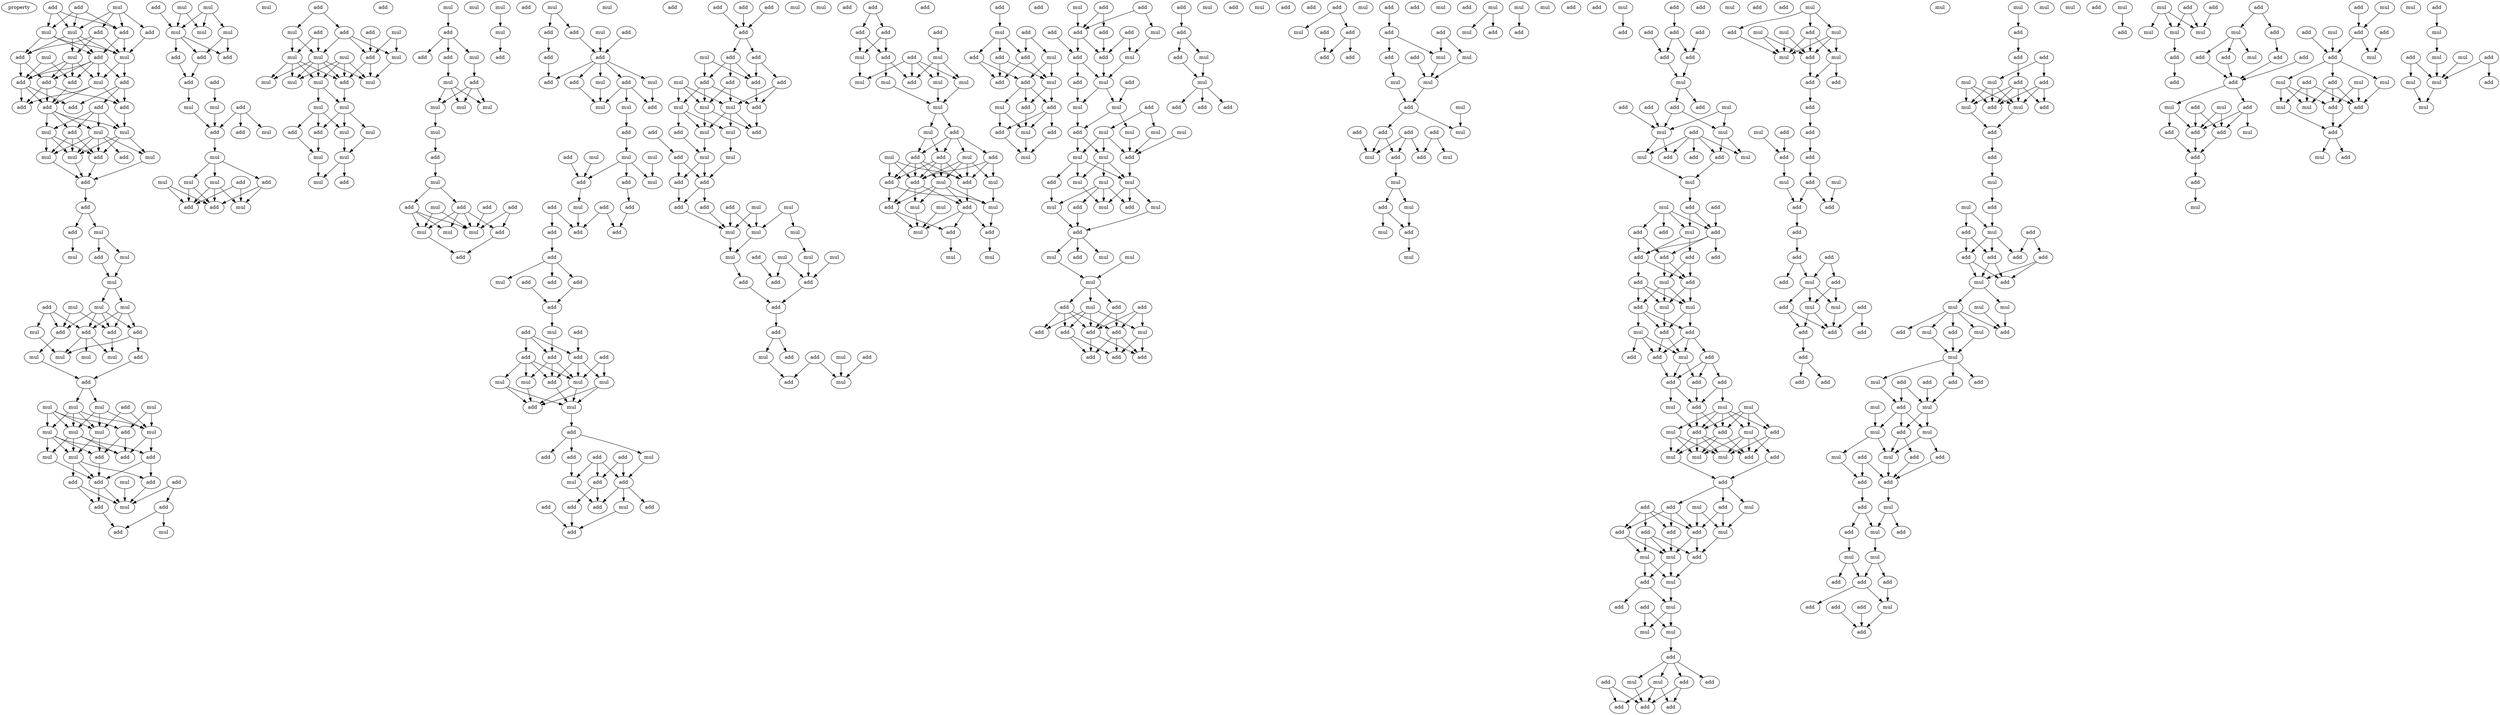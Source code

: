 digraph {
    node [fontcolor=black]
    property [mul=2,lf=1.1]
    0 [ label = add ];
    1 [ label = mul ];
    2 [ label = add ];
    3 [ label = add ];
    4 [ label = add ];
    5 [ label = mul ];
    6 [ label = mul ];
    7 [ label = add ];
    8 [ label = add ];
    9 [ label = add ];
    10 [ label = mul ];
    11 [ label = mul ];
    12 [ label = mul ];
    13 [ label = add ];
    14 [ label = add ];
    15 [ label = add ];
    16 [ label = mul ];
    17 [ label = add ];
    18 [ label = add ];
    19 [ label = add ];
    20 [ label = add ];
    21 [ label = add ];
    22 [ label = add ];
    23 [ label = mul ];
    24 [ label = mul ];
    25 [ label = add ];
    26 [ label = mul ];
    27 [ label = add ];
    28 [ label = mul ];
    29 [ label = mul ];
    30 [ label = add ];
    31 [ label = mul ];
    32 [ label = add ];
    33 [ label = add ];
    34 [ label = add ];
    35 [ label = mul ];
    36 [ label = add ];
    37 [ label = mul ];
    38 [ label = mul ];
    39 [ label = mul ];
    40 [ label = add ];
    41 [ label = mul ];
    42 [ label = mul ];
    43 [ label = mul ];
    44 [ label = add ];
    45 [ label = add ];
    46 [ label = add ];
    47 [ label = mul ];
    48 [ label = add ];
    49 [ label = add ];
    50 [ label = mul ];
    51 [ label = mul ];
    52 [ label = mul ];
    53 [ label = mul ];
    54 [ label = add ];
    55 [ label = add ];
    56 [ label = mul ];
    57 [ label = mul ];
    58 [ label = mul ];
    59 [ label = mul ];
    60 [ label = add ];
    61 [ label = mul ];
    62 [ label = mul ];
    63 [ label = mul ];
    64 [ label = mul ];
    65 [ label = add ];
    66 [ label = add ];
    67 [ label = add ];
    68 [ label = mul ];
    69 [ label = mul ];
    70 [ label = add ];
    71 [ label = add ];
    72 [ label = mul ];
    73 [ label = add ];
    74 [ label = add ];
    75 [ label = add ];
    76 [ label = add ];
    77 [ label = mul ];
    78 [ label = add ];
    79 [ label = mul ];
    80 [ label = mul ];
    81 [ label = add ];
    82 [ label = mul ];
    83 [ label = mul ];
    84 [ label = mul ];
    85 [ label = mul ];
    86 [ label = add ];
    87 [ label = add ];
    88 [ label = mul ];
    89 [ label = add ];
    90 [ label = add ];
    91 [ label = add ];
    92 [ label = mul ];
    93 [ label = mul ];
    94 [ label = add ];
    95 [ label = mul ];
    96 [ label = add ];
    97 [ label = add ];
    98 [ label = mul ];
    99 [ label = add ];
    100 [ label = add ];
    101 [ label = mul ];
    102 [ label = mul ];
    103 [ label = mul ];
    104 [ label = mul ];
    105 [ label = add ];
    106 [ label = add ];
    107 [ label = add ];
    108 [ label = add ];
    109 [ label = add ];
    110 [ label = add ];
    111 [ label = mul ];
    112 [ label = mul ];
    113 [ label = mul ];
    114 [ label = mul ];
    115 [ label = add ];
    116 [ label = mul ];
    117 [ label = mul ];
    118 [ label = mul ];
    119 [ label = mul ];
    120 [ label = mul ];
    121 [ label = mul ];
    122 [ label = add ];
    123 [ label = mul ];
    124 [ label = mul ];
    125 [ label = add ];
    126 [ label = add ];
    127 [ label = mul ];
    128 [ label = mul ];
    129 [ label = add ];
    130 [ label = mul ];
    131 [ label = mul ];
    132 [ label = mul ];
    133 [ label = add ];
    134 [ label = mul ];
    135 [ label = mul ];
    136 [ label = add ];
    137 [ label = add ];
    138 [ label = add ];
    139 [ label = mul ];
    140 [ label = mul ];
    141 [ label = add ];
    142 [ label = mul ];
    143 [ label = mul ];
    144 [ label = mul ];
    145 [ label = mul ];
    146 [ label = mul ];
    147 [ label = mul ];
    148 [ label = add ];
    149 [ label = add ];
    150 [ label = add ];
    151 [ label = mul ];
    152 [ label = add ];
    153 [ label = mul ];
    154 [ label = add ];
    155 [ label = add ];
    156 [ label = add ];
    157 [ label = mul ];
    158 [ label = mul ];
    159 [ label = mul ];
    160 [ label = add ];
    161 [ label = add ];
    162 [ label = mul ];
    163 [ label = mul ];
    164 [ label = add ];
    165 [ label = add ];
    166 [ label = mul ];
    167 [ label = add ];
    168 [ label = add ];
    169 [ label = add ];
    170 [ label = add ];
    171 [ label = add ];
    172 [ label = mul ];
    173 [ label = add ];
    174 [ label = mul ];
    175 [ label = mul ];
    176 [ label = add ];
    177 [ label = mul ];
    178 [ label = add ];
    179 [ label = add ];
    180 [ label = mul ];
    181 [ label = mul ];
    182 [ label = mul ];
    183 [ label = add ];
    184 [ label = add ];
    185 [ label = mul ];
    186 [ label = add ];
    187 [ label = add ];
    188 [ label = add ];
    189 [ label = mul ];
    190 [ label = add ];
    191 [ label = add ];
    192 [ label = add ];
    193 [ label = add ];
    194 [ label = add ];
    195 [ label = mul ];
    196 [ label = add ];
    197 [ label = add ];
    198 [ label = add ];
    199 [ label = add ];
    200 [ label = add ];
    201 [ label = add ];
    202 [ label = mul ];
    203 [ label = add ];
    204 [ label = add ];
    205 [ label = add ];
    206 [ label = add ];
    207 [ label = mul ];
    208 [ label = mul ];
    209 [ label = mul ];
    210 [ label = add ];
    211 [ label = mul ];
    212 [ label = add ];
    213 [ label = mul ];
    214 [ label = add ];
    215 [ label = add ];
    216 [ label = add ];
    217 [ label = add ];
    218 [ label = add ];
    219 [ label = mul ];
    220 [ label = mul ];
    221 [ label = add ];
    222 [ label = add ];
    223 [ label = add ];
    224 [ label = add ];
    225 [ label = add ];
    226 [ label = mul ];
    227 [ label = add ];
    228 [ label = add ];
    229 [ label = add ];
    230 [ label = mul ];
    231 [ label = add ];
    232 [ label = add ];
    233 [ label = add ];
    234 [ label = add ];
    235 [ label = add ];
    236 [ label = mul ];
    237 [ label = mul ];
    238 [ label = add ];
    239 [ label = add ];
    240 [ label = add ];
    241 [ label = add ];
    242 [ label = mul ];
    243 [ label = add ];
    244 [ label = mul ];
    245 [ label = mul ];
    246 [ label = mul ];
    247 [ label = add ];
    248 [ label = add ];
    249 [ label = mul ];
    250 [ label = add ];
    251 [ label = mul ];
    252 [ label = add ];
    253 [ label = mul ];
    254 [ label = add ];
    255 [ label = add ];
    256 [ label = add ];
    257 [ label = mul ];
    258 [ label = mul ];
    259 [ label = add ];
    260 [ label = add ];
    261 [ label = mul ];
    262 [ label = mul ];
    263 [ label = mul ];
    264 [ label = add ];
    265 [ label = mul ];
    266 [ label = mul ];
    267 [ label = mul ];
    268 [ label = mul ];
    269 [ label = add ];
    270 [ label = add ];
    271 [ label = add ];
    272 [ label = mul ];
    273 [ label = add ];
    274 [ label = add ];
    275 [ label = add ];
    276 [ label = add ];
    277 [ label = mul ];
    278 [ label = add ];
    279 [ label = mul ];
    280 [ label = add ];
    281 [ label = mul ];
    282 [ label = add ];
    283 [ label = add ];
    284 [ label = add ];
    285 [ label = add ];
    286 [ label = add ];
    287 [ label = add ];
    288 [ label = mul ];
    289 [ label = add ];
    290 [ label = mul ];
    291 [ label = mul ];
    292 [ label = mul ];
    293 [ label = mul ];
    294 [ label = add ];
    295 [ label = mul ];
    296 [ label = mul ];
    297 [ label = add ];
    298 [ label = mul ];
    299 [ label = mul ];
    300 [ label = add ];
    301 [ label = add ];
    302 [ label = add ];
    303 [ label = mul ];
    304 [ label = add ];
    305 [ label = add ];
    306 [ label = mul ];
    307 [ label = add ];
    308 [ label = mul ];
    309 [ label = add ];
    310 [ label = mul ];
    311 [ label = mul ];
    312 [ label = add ];
    313 [ label = mul ];
    314 [ label = add ];
    315 [ label = mul ];
    316 [ label = add ];
    317 [ label = mul ];
    318 [ label = mul ];
    319 [ label = add ];
    320 [ label = add ];
    321 [ label = mul ];
    322 [ label = add ];
    323 [ label = add ];
    324 [ label = add ];
    325 [ label = mul ];
    326 [ label = add ];
    327 [ label = add ];
    328 [ label = mul ];
    329 [ label = add ];
    330 [ label = mul ];
    331 [ label = add ];
    332 [ label = add ];
    333 [ label = mul ];
    334 [ label = add ];
    335 [ label = add ];
    336 [ label = mul ];
    337 [ label = add ];
    338 [ label = mul ];
    339 [ label = add ];
    340 [ label = add ];
    341 [ label = add ];
    342 [ label = mul ];
    343 [ label = add ];
    344 [ label = add ];
    345 [ label = add ];
    346 [ label = add ];
    347 [ label = add ];
    348 [ label = mul ];
    349 [ label = mul ];
    350 [ label = add ];
    351 [ label = add ];
    352 [ label = mul ];
    353 [ label = add ];
    354 [ label = mul ];
    355 [ label = mul ];
    356 [ label = mul ];
    357 [ label = mul ];
    358 [ label = add ];
    359 [ label = mul ];
    360 [ label = mul ];
    361 [ label = mul ];
    362 [ label = add ];
    363 [ label = mul ];
    364 [ label = mul ];
    365 [ label = mul ];
    366 [ label = add ];
    367 [ label = add ];
    368 [ label = mul ];
    369 [ label = mul ];
    370 [ label = add ];
    371 [ label = mul ];
    372 [ label = add ];
    373 [ label = mul ];
    374 [ label = add ];
    375 [ label = mul ];
    376 [ label = mul ];
    377 [ label = mul ];
    378 [ label = add ];
    379 [ label = add ];
    380 [ label = add ];
    381 [ label = mul ];
    382 [ label = add ];
    383 [ label = add ];
    384 [ label = add ];
    385 [ label = mul ];
    386 [ label = add ];
    387 [ label = add ];
    388 [ label = add ];
    389 [ label = add ];
    390 [ label = add ];
    391 [ label = add ];
    392 [ label = mul ];
    393 [ label = add ];
    394 [ label = add ];
    395 [ label = mul ];
    396 [ label = mul ];
    397 [ label = mul ];
    398 [ label = add ];
    399 [ label = add ];
    400 [ label = add ];
    401 [ label = add ];
    402 [ label = add ];
    403 [ label = add ];
    404 [ label = mul ];
    405 [ label = mul ];
    406 [ label = add ];
    407 [ label = add ];
    408 [ label = add ];
    409 [ label = add ];
    410 [ label = add ];
    411 [ label = add ];
    412 [ label = add ];
    413 [ label = add ];
    414 [ label = mul ];
    415 [ label = add ];
    416 [ label = add ];
    417 [ label = mul ];
    418 [ label = mul ];
    419 [ label = mul ];
    420 [ label = add ];
    421 [ label = mul ];
    422 [ label = add ];
    423 [ label = add ];
    424 [ label = add ];
    425 [ label = add ];
    426 [ label = mul ];
    427 [ label = add ];
    428 [ label = mul ];
    429 [ label = add ];
    430 [ label = mul ];
    431 [ label = mul ];
    432 [ label = add ];
    433 [ label = mul ];
    434 [ label = add ];
    435 [ label = mul ];
    436 [ label = mul ];
    437 [ label = mul ];
    438 [ label = add ];
    439 [ label = mul ];
    440 [ label = mul ];
    441 [ label = add ];
    442 [ label = mul ];
    443 [ label = mul ];
    444 [ label = add ];
    445 [ label = add ];
    446 [ label = add ];
    447 [ label = mul ];
    448 [ label = add ];
    449 [ label = add ];
    450 [ label = add ];
    451 [ label = add ];
    452 [ label = add ];
    453 [ label = add ];
    454 [ label = mul ];
    455 [ label = add ];
    456 [ label = add ];
    457 [ label = mul ];
    458 [ label = add ];
    459 [ label = add ];
    460 [ label = add ];
    461 [ label = add ];
    462 [ label = mul ];
    463 [ label = add ];
    464 [ label = mul ];
    465 [ label = mul ];
    466 [ label = add ];
    467 [ label = mul ];
    468 [ label = mul ];
    469 [ label = add ];
    470 [ label = add ];
    471 [ label = mul ];
    472 [ label = mul ];
    473 [ label = add ];
    474 [ label = add ];
    475 [ label = add ];
    476 [ label = mul ];
    477 [ label = add ];
    478 [ label = add ];
    479 [ label = add ];
    480 [ label = add ];
    481 [ label = add ];
    482 [ label = add ];
    483 [ label = add ];
    484 [ label = mul ];
    485 [ label = add ];
    486 [ label = mul ];
    487 [ label = add ];
    488 [ label = mul ];
    489 [ label = mul ];
    490 [ label = add ];
    491 [ label = add ];
    492 [ label = mul ];
    493 [ label = add ];
    494 [ label = add ];
    495 [ label = add ];
    496 [ label = add ];
    497 [ label = add ];
    498 [ label = add ];
    499 [ label = mul ];
    500 [ label = mul ];
    501 [ label = mul ];
    502 [ label = add ];
    503 [ label = add ];
    504 [ label = mul ];
    505 [ label = add ];
    506 [ label = add ];
    507 [ label = mul ];
    508 [ label = mul ];
    509 [ label = add ];
    510 [ label = add ];
    511 [ label = mul ];
    512 [ label = mul ];
    513 [ label = add ];
    514 [ label = mul ];
    515 [ label = add ];
    516 [ label = add ];
    517 [ label = add ];
    518 [ label = mul ];
    519 [ label = add ];
    520 [ label = add ];
    521 [ label = mul ];
    522 [ label = add ];
    523 [ label = add ];
    524 [ label = mul ];
    525 [ label = add ];
    526 [ label = mul ];
    527 [ label = mul ];
    528 [ label = add ];
    529 [ label = mul ];
    530 [ label = add ];
    531 [ label = add ];
    532 [ label = mul ];
    533 [ label = add ];
    534 [ label = mul ];
    535 [ label = add ];
    536 [ label = add ];
    537 [ label = mul ];
    538 [ label = add ];
    539 [ label = mul ];
    540 [ label = add ];
    541 [ label = add ];
    542 [ label = add ];
    543 [ label = add ];
    544 [ label = add ];
    545 [ label = mul ];
    546 [ label = mul ];
    547 [ label = mul ];
    548 [ label = add ];
    549 [ label = add ];
    550 [ label = mul ];
    551 [ label = mul ];
    552 [ label = add ];
    553 [ label = mul ];
    554 [ label = add ];
    555 [ label = mul ];
    556 [ label = add ];
    557 [ label = add ];
    558 [ label = add ];
    559 [ label = mul ];
    560 [ label = add ];
    561 [ label = add ];
    562 [ label = add ];
    563 [ label = add ];
    564 [ label = mul ];
    565 [ label = mul ];
    566 [ label = add ];
    567 [ label = add ];
    568 [ label = add ];
    569 [ label = add ];
    570 [ label = add ];
    571 [ label = add ];
    572 [ label = mul ];
    573 [ label = add ];
    574 [ label = mul ];
    575 [ label = add ];
    576 [ label = mul ];
    577 [ label = add ];
    578 [ label = add ];
    579 [ label = add ];
    580 [ label = add ];
    581 [ label = add ];
    582 [ label = add ];
    583 [ label = add ];
    584 [ label = mul ];
    585 [ label = add ];
    586 [ label = add ];
    587 [ label = add ];
    588 [ label = mul ];
    589 [ label = add ];
    590 [ label = add ];
    591 [ label = mul ];
    592 [ label = mul ];
    593 [ label = add ];
    594 [ label = mul ];
    595 [ label = mul ];
    596 [ label = add ];
    597 [ label = add ];
    598 [ label = add ];
    599 [ label = mul ];
    600 [ label = mul ];
    601 [ label = mul ];
    602 [ label = add ];
    603 [ label = add ];
    604 [ label = add ];
    605 [ label = mul ];
    606 [ label = add ];
    607 [ label = add ];
    608 [ label = add ];
    609 [ label = add ];
    610 [ label = add ];
    611 [ label = add ];
    612 [ label = mul ];
    613 [ label = mul ];
    614 [ label = mul ];
    615 [ label = mul ];
    616 [ label = add ];
    617 [ label = add ];
    618 [ label = mul ];
    619 [ label = add ];
    620 [ label = mul ];
    621 [ label = mul ];
    622 [ label = mul ];
    623 [ label = add ];
    624 [ label = add ];
    625 [ label = add ];
    626 [ label = add ];
    627 [ label = add ];
    628 [ label = mul ];
    629 [ label = mul ];
    630 [ label = mul ];
    631 [ label = add ];
    632 [ label = mul ];
    633 [ label = add ];
    634 [ label = mul ];
    635 [ label = mul ];
    636 [ label = add ];
    637 [ label = add ];
    638 [ label = add ];
    639 [ label = add ];
    640 [ label = mul ];
    641 [ label = add ];
    642 [ label = mul ];
    643 [ label = mul ];
    644 [ label = add ];
    645 [ label = add ];
    646 [ label = mul ];
    647 [ label = mul ];
    648 [ label = add ];
    649 [ label = add ];
    650 [ label = add ];
    651 [ label = add ];
    652 [ label = add ];
    653 [ label = add ];
    654 [ label = add ];
    655 [ label = mul ];
    656 [ label = add ];
    657 [ label = add ];
    658 [ label = mul ];
    659 [ label = add ];
    660 [ label = mul ];
    661 [ label = mul ];
    662 [ label = mul ];
    663 [ label = add ];
    664 [ label = add ];
    665 [ label = add ];
    666 [ label = add ];
    667 [ label = mul ];
    668 [ label = add ];
    669 [ label = mul ];
    670 [ label = add ];
    671 [ label = add ];
    672 [ label = add ];
    673 [ label = add ];
    674 [ label = add ];
    675 [ label = mul ];
    676 [ label = mul ];
    677 [ label = add ];
    678 [ label = add ];
    679 [ label = mul ];
    680 [ label = add ];
    681 [ label = add ];
    682 [ label = add ];
    683 [ label = add ];
    684 [ label = mul ];
    685 [ label = add ];
    686 [ label = mul ];
    687 [ label = add ];
    688 [ label = add ];
    689 [ label = mul ];
    690 [ label = add ];
    691 [ label = add ];
    692 [ label = mul ];
    693 [ label = mul ];
    694 [ label = mul ];
    695 [ label = mul ];
    696 [ label = add ];
    697 [ label = add ];
    698 [ label = add ];
    699 [ label = mul ];
    700 [ label = mul ];
    701 [ label = add ];
    702 [ label = add ];
    703 [ label = mul ];
    704 [ label = add ];
    705 [ label = mul ];
    706 [ label = add ];
    707 [ label = mul ];
    708 [ label = add ];
    709 [ label = add ];
    710 [ label = mul ];
    711 [ label = mul ];
    712 [ label = mul ];
    713 [ label = mul ];
    714 [ label = add ];
    715 [ label = mul ];
    0 -> 5 [ name = 0 ];
    0 -> 6 [ name = 1 ];
    0 -> 7 [ name = 2 ];
    1 -> 3 [ name = 3 ];
    1 -> 4 [ name = 4 ];
    1 -> 5 [ name = 5 ];
    1 -> 7 [ name = 6 ];
    2 -> 5 [ name = 7 ];
    2 -> 6 [ name = 8 ];
    2 -> 7 [ name = 9 ];
    3 -> 9 [ name = 10 ];
    3 -> 11 [ name = 11 ];
    3 -> 12 [ name = 12 ];
    4 -> 11 [ name = 13 ];
    5 -> 8 [ name = 14 ];
    5 -> 9 [ name = 15 ];
    5 -> 11 [ name = 16 ];
    5 -> 12 [ name = 17 ];
    6 -> 8 [ name = 18 ];
    6 -> 9 [ name = 19 ];
    6 -> 11 [ name = 20 ];
    7 -> 8 [ name = 21 ];
    7 -> 11 [ name = 22 ];
    8 -> 13 [ name = 23 ];
    8 -> 14 [ name = 24 ];
    8 -> 15 [ name = 25 ];
    8 -> 16 [ name = 26 ];
    8 -> 17 [ name = 27 ];
    9 -> 13 [ name = 28 ];
    9 -> 17 [ name = 29 ];
    10 -> 15 [ name = 30 ];
    10 -> 17 [ name = 31 ];
    11 -> 14 [ name = 32 ];
    11 -> 16 [ name = 33 ];
    12 -> 13 [ name = 34 ];
    12 -> 15 [ name = 35 ];
    12 -> 16 [ name = 36 ];
    12 -> 17 [ name = 37 ];
    13 -> 18 [ name = 38 ];
    13 -> 20 [ name = 39 ];
    13 -> 21 [ name = 40 ];
    14 -> 19 [ name = 41 ];
    14 -> 21 [ name = 42 ];
    14 -> 22 [ name = 43 ];
    15 -> 20 [ name = 44 ];
    16 -> 18 [ name = 45 ];
    16 -> 20 [ name = 46 ];
    16 -> 21 [ name = 47 ];
    17 -> 18 [ name = 48 ];
    17 -> 19 [ name = 49 ];
    17 -> 20 [ name = 50 ];
    20 -> 23 [ name = 51 ];
    20 -> 24 [ name = 52 ];
    20 -> 25 [ name = 53 ];
    20 -> 26 [ name = 54 ];
    21 -> 23 [ name = 55 ];
    22 -> 23 [ name = 56 ];
    22 -> 24 [ name = 57 ];
    22 -> 25 [ name = 58 ];
    22 -> 26 [ name = 59 ];
    23 -> 29 [ name = 60 ];
    23 -> 30 [ name = 61 ];
    23 -> 31 [ name = 62 ];
    24 -> 28 [ name = 63 ];
    24 -> 29 [ name = 64 ];
    24 -> 30 [ name = 65 ];
    25 -> 28 [ name = 66 ];
    25 -> 29 [ name = 67 ];
    25 -> 30 [ name = 68 ];
    26 -> 27 [ name = 69 ];
    26 -> 28 [ name = 70 ];
    26 -> 29 [ name = 71 ];
    26 -> 30 [ name = 72 ];
    26 -> 31 [ name = 73 ];
    28 -> 32 [ name = 74 ];
    29 -> 32 [ name = 75 ];
    30 -> 32 [ name = 76 ];
    31 -> 32 [ name = 77 ];
    32 -> 33 [ name = 78 ];
    33 -> 34 [ name = 79 ];
    33 -> 35 [ name = 80 ];
    34 -> 37 [ name = 81 ];
    35 -> 36 [ name = 82 ];
    35 -> 38 [ name = 83 ];
    36 -> 39 [ name = 84 ];
    38 -> 39 [ name = 85 ];
    39 -> 42 [ name = 86 ];
    39 -> 43 [ name = 87 ];
    40 -> 45 [ name = 88 ];
    40 -> 46 [ name = 89 ];
    40 -> 47 [ name = 90 ];
    41 -> 44 [ name = 91 ];
    41 -> 46 [ name = 92 ];
    42 -> 44 [ name = 93 ];
    42 -> 45 [ name = 94 ];
    42 -> 46 [ name = 95 ];
    42 -> 48 [ name = 96 ];
    43 -> 44 [ name = 97 ];
    43 -> 45 [ name = 98 ];
    43 -> 48 [ name = 99 ];
    44 -> 52 [ name = 100 ];
    45 -> 50 [ name = 101 ];
    45 -> 51 [ name = 102 ];
    45 -> 52 [ name = 103 ];
    46 -> 53 [ name = 104 ];
    47 -> 50 [ name = 105 ];
    48 -> 49 [ name = 106 ];
    48 -> 50 [ name = 107 ];
    49 -> 54 [ name = 108 ];
    53 -> 54 [ name = 109 ];
    54 -> 56 [ name = 110 ];
    54 -> 57 [ name = 111 ];
    55 -> 62 [ name = 112 ];
    55 -> 64 [ name = 113 ];
    56 -> 61 [ name = 114 ];
    56 -> 62 [ name = 115 ];
    56 -> 63 [ name = 116 ];
    56 -> 64 [ name = 117 ];
    57 -> 61 [ name = 118 ];
    57 -> 62 [ name = 119 ];
    57 -> 64 [ name = 120 ];
    58 -> 60 [ name = 121 ];
    58 -> 62 [ name = 122 ];
    59 -> 60 [ name = 123 ];
    59 -> 61 [ name = 124 ];
    59 -> 63 [ name = 125 ];
    59 -> 64 [ name = 126 ];
    60 -> 65 [ name = 127 ];
    60 -> 66 [ name = 128 ];
    61 -> 66 [ name = 129 ];
    61 -> 67 [ name = 130 ];
    61 -> 68 [ name = 131 ];
    61 -> 69 [ name = 132 ];
    62 -> 66 [ name = 133 ];
    62 -> 67 [ name = 134 ];
    63 -> 65 [ name = 135 ];
    63 -> 66 [ name = 136 ];
    63 -> 68 [ name = 137 ];
    63 -> 69 [ name = 138 ];
    64 -> 65 [ name = 139 ];
    64 -> 68 [ name = 140 ];
    65 -> 73 [ name = 141 ];
    67 -> 70 [ name = 142 ];
    67 -> 73 [ name = 143 ];
    68 -> 70 [ name = 144 ];
    68 -> 71 [ name = 145 ];
    68 -> 73 [ name = 146 ];
    69 -> 73 [ name = 147 ];
    70 -> 77 [ name = 148 ];
    71 -> 76 [ name = 149 ];
    71 -> 77 [ name = 150 ];
    72 -> 77 [ name = 151 ];
    73 -> 76 [ name = 152 ];
    73 -> 77 [ name = 153 ];
    74 -> 75 [ name = 154 ];
    74 -> 77 [ name = 155 ];
    75 -> 78 [ name = 156 ];
    75 -> 79 [ name = 157 ];
    76 -> 78 [ name = 158 ];
    80 -> 83 [ name = 159 ];
    80 -> 84 [ name = 160 ];
    81 -> 84 [ name = 161 ];
    82 -> 83 [ name = 162 ];
    82 -> 84 [ name = 163 ];
    82 -> 85 [ name = 164 ];
    84 -> 86 [ name = 165 ];
    84 -> 87 [ name = 166 ];
    84 -> 89 [ name = 167 ];
    85 -> 87 [ name = 168 ];
    85 -> 89 [ name = 169 ];
    86 -> 91 [ name = 170 ];
    89 -> 91 [ name = 171 ];
    90 -> 92 [ name = 172 ];
    91 -> 93 [ name = 173 ];
    92 -> 96 [ name = 174 ];
    93 -> 96 [ name = 175 ];
    94 -> 95 [ name = 176 ];
    94 -> 96 [ name = 177 ];
    94 -> 97 [ name = 178 ];
    96 -> 98 [ name = 179 ];
    98 -> 99 [ name = 180 ];
    98 -> 101 [ name = 181 ];
    98 -> 102 [ name = 182 ];
    99 -> 104 [ name = 183 ];
    99 -> 105 [ name = 184 ];
    100 -> 104 [ name = 185 ];
    100 -> 106 [ name = 186 ];
    101 -> 104 [ name = 187 ];
    101 -> 105 [ name = 188 ];
    101 -> 106 [ name = 189 ];
    102 -> 105 [ name = 190 ];
    102 -> 106 [ name = 191 ];
    103 -> 105 [ name = 192 ];
    103 -> 106 [ name = 193 ];
    107 -> 108 [ name = 194 ];
    107 -> 111 [ name = 195 ];
    108 -> 113 [ name = 196 ];
    108 -> 114 [ name = 197 ];
    108 -> 115 [ name = 198 ];
    109 -> 115 [ name = 199 ];
    110 -> 114 [ name = 200 ];
    110 -> 116 [ name = 201 ];
    111 -> 114 [ name = 202 ];
    111 -> 116 [ name = 203 ];
    112 -> 113 [ name = 204 ];
    112 -> 115 [ name = 205 ];
    113 -> 120 [ name = 206 ];
    114 -> 118 [ name = 207 ];
    114 -> 119 [ name = 208 ];
    114 -> 120 [ name = 209 ];
    114 -> 121 [ name = 210 ];
    114 -> 122 [ name = 211 ];
    115 -> 120 [ name = 212 ];
    115 -> 122 [ name = 213 ];
    116 -> 118 [ name = 214 ];
    116 -> 119 [ name = 215 ];
    116 -> 121 [ name = 216 ];
    116 -> 122 [ name = 217 ];
    117 -> 118 [ name = 218 ];
    117 -> 120 [ name = 219 ];
    117 -> 121 [ name = 220 ];
    117 -> 122 [ name = 221 ];
    118 -> 123 [ name = 222 ];
    118 -> 124 [ name = 223 ];
    122 -> 124 [ name = 224 ];
    123 -> 125 [ name = 225 ];
    123 -> 126 [ name = 226 ];
    123 -> 127 [ name = 227 ];
    124 -> 125 [ name = 228 ];
    124 -> 127 [ name = 229 ];
    124 -> 128 [ name = 230 ];
    125 -> 131 [ name = 231 ];
    126 -> 131 [ name = 232 ];
    127 -> 130 [ name = 233 ];
    128 -> 130 [ name = 234 ];
    130 -> 132 [ name = 235 ];
    130 -> 133 [ name = 236 ];
    131 -> 132 [ name = 237 ];
    134 -> 136 [ name = 238 ];
    136 -> 137 [ name = 239 ];
    136 -> 138 [ name = 240 ];
    136 -> 139 [ name = 241 ];
    138 -> 140 [ name = 242 ];
    139 -> 141 [ name = 243 ];
    140 -> 142 [ name = 244 ];
    140 -> 143 [ name = 245 ];
    140 -> 145 [ name = 246 ];
    141 -> 142 [ name = 247 ];
    141 -> 143 [ name = 248 ];
    141 -> 145 [ name = 249 ];
    142 -> 147 [ name = 250 ];
    144 -> 146 [ name = 251 ];
    146 -> 148 [ name = 252 ];
    147 -> 149 [ name = 253 ];
    149 -> 151 [ name = 254 ];
    151 -> 152 [ name = 255 ];
    151 -> 154 [ name = 256 ];
    152 -> 157 [ name = 257 ];
    152 -> 158 [ name = 258 ];
    152 -> 159 [ name = 259 ];
    153 -> 158 [ name = 260 ];
    153 -> 159 [ name = 261 ];
    154 -> 157 [ name = 262 ];
    154 -> 158 [ name = 263 ];
    154 -> 159 [ name = 264 ];
    154 -> 160 [ name = 265 ];
    155 -> 158 [ name = 266 ];
    155 -> 160 [ name = 267 ];
    156 -> 158 [ name = 268 ];
    159 -> 161 [ name = 269 ];
    160 -> 161 [ name = 270 ];
    162 -> 165 [ name = 271 ];
    162 -> 167 [ name = 272 ];
    164 -> 168 [ name = 273 ];
    165 -> 168 [ name = 274 ];
    166 -> 168 [ name = 275 ];
    167 -> 169 [ name = 276 ];
    168 -> 170 [ name = 277 ];
    168 -> 171 [ name = 278 ];
    168 -> 172 [ name = 279 ];
    168 -> 173 [ name = 280 ];
    168 -> 174 [ name = 281 ];
    169 -> 170 [ name = 282 ];
    171 -> 177 [ name = 283 ];
    172 -> 176 [ name = 284 ];
    173 -> 175 [ name = 285 ];
    173 -> 176 [ name = 286 ];
    173 -> 177 [ name = 287 ];
    174 -> 177 [ name = 288 ];
    175 -> 178 [ name = 289 ];
    178 -> 181 [ name = 290 ];
    179 -> 183 [ name = 291 ];
    180 -> 183 [ name = 292 ];
    181 -> 183 [ name = 293 ];
    181 -> 184 [ name = 294 ];
    181 -> 185 [ name = 295 ];
    182 -> 185 [ name = 296 ];
    183 -> 189 [ name = 297 ];
    184 -> 188 [ name = 298 ];
    186 -> 191 [ name = 299 ];
    186 -> 192 [ name = 300 ];
    187 -> 190 [ name = 301 ];
    187 -> 191 [ name = 302 ];
    188 -> 192 [ name = 303 ];
    189 -> 191 [ name = 304 ];
    190 -> 193 [ name = 305 ];
    193 -> 194 [ name = 306 ];
    193 -> 195 [ name = 307 ];
    193 -> 196 [ name = 308 ];
    194 -> 199 [ name = 309 ];
    198 -> 199 [ name = 310 ];
    199 -> 202 [ name = 311 ];
    200 -> 204 [ name = 312 ];
    200 -> 205 [ name = 313 ];
    200 -> 206 [ name = 314 ];
    201 -> 204 [ name = 315 ];
    202 -> 205 [ name = 316 ];
    203 -> 209 [ name = 317 ];
    203 -> 211 [ name = 318 ];
    204 -> 209 [ name = 319 ];
    204 -> 210 [ name = 320 ];
    204 -> 211 [ name = 321 ];
    205 -> 208 [ name = 322 ];
    205 -> 209 [ name = 323 ];
    205 -> 210 [ name = 324 ];
    206 -> 207 [ name = 325 ];
    206 -> 208 [ name = 326 ];
    206 -> 209 [ name = 327 ];
    206 -> 210 [ name = 328 ];
    207 -> 212 [ name = 329 ];
    207 -> 213 [ name = 330 ];
    208 -> 212 [ name = 331 ];
    209 -> 212 [ name = 332 ];
    209 -> 213 [ name = 333 ];
    210 -> 213 [ name = 334 ];
    211 -> 212 [ name = 335 ];
    211 -> 213 [ name = 336 ];
    213 -> 214 [ name = 337 ];
    214 -> 216 [ name = 338 ];
    214 -> 217 [ name = 339 ];
    214 -> 219 [ name = 340 ];
    215 -> 221 [ name = 341 ];
    215 -> 222 [ name = 342 ];
    216 -> 220 [ name = 343 ];
    218 -> 220 [ name = 344 ];
    218 -> 221 [ name = 345 ];
    218 -> 222 [ name = 346 ];
    219 -> 221 [ name = 347 ];
    220 -> 227 [ name = 348 ];
    221 -> 224 [ name = 349 ];
    221 -> 226 [ name = 350 ];
    221 -> 227 [ name = 351 ];
    222 -> 223 [ name = 352 ];
    222 -> 227 [ name = 353 ];
    223 -> 228 [ name = 354 ];
    225 -> 228 [ name = 355 ];
    226 -> 228 [ name = 356 ];
    229 -> 233 [ name = 357 ];
    231 -> 233 [ name = 358 ];
    232 -> 233 [ name = 359 ];
    233 -> 234 [ name = 360 ];
    233 -> 235 [ name = 361 ];
    234 -> 240 [ name = 362 ];
    234 -> 241 [ name = 363 ];
    235 -> 238 [ name = 364 ];
    235 -> 239 [ name = 365 ];
    235 -> 240 [ name = 366 ];
    236 -> 238 [ name = 367 ];
    236 -> 240 [ name = 368 ];
    237 -> 242 [ name = 369 ];
    237 -> 244 [ name = 370 ];
    237 -> 245 [ name = 371 ];
    238 -> 242 [ name = 372 ];
    238 -> 243 [ name = 373 ];
    238 -> 244 [ name = 374 ];
    239 -> 244 [ name = 375 ];
    239 -> 245 [ name = 376 ];
    240 -> 243 [ name = 377 ];
    241 -> 243 [ name = 378 ];
    241 -> 245 [ name = 379 ];
    242 -> 246 [ name = 380 ];
    242 -> 248 [ name = 381 ];
    242 -> 249 [ name = 382 ];
    243 -> 247 [ name = 383 ];
    244 -> 247 [ name = 384 ];
    244 -> 249 [ name = 385 ];
    245 -> 246 [ name = 386 ];
    245 -> 247 [ name = 387 ];
    245 -> 249 [ name = 388 ];
    246 -> 251 [ name = 389 ];
    248 -> 253 [ name = 390 ];
    249 -> 253 [ name = 391 ];
    250 -> 252 [ name = 392 ];
    251 -> 255 [ name = 393 ];
    252 -> 254 [ name = 394 ];
    252 -> 255 [ name = 395 ];
    253 -> 254 [ name = 396 ];
    253 -> 255 [ name = 397 ];
    254 -> 259 [ name = 398 ];
    255 -> 259 [ name = 399 ];
    255 -> 260 [ name = 400 ];
    256 -> 261 [ name = 401 ];
    256 -> 262 [ name = 402 ];
    257 -> 261 [ name = 403 ];
    257 -> 263 [ name = 404 ];
    258 -> 261 [ name = 405 ];
    258 -> 262 [ name = 406 ];
    259 -> 262 [ name = 407 ];
    260 -> 262 [ name = 408 ];
    261 -> 266 [ name = 409 ];
    262 -> 266 [ name = 410 ];
    263 -> 267 [ name = 411 ];
    264 -> 270 [ name = 412 ];
    265 -> 269 [ name = 413 ];
    265 -> 270 [ name = 414 ];
    266 -> 271 [ name = 415 ];
    267 -> 269 [ name = 416 ];
    268 -> 269 [ name = 417 ];
    269 -> 273 [ name = 418 ];
    271 -> 273 [ name = 419 ];
    273 -> 274 [ name = 420 ];
    274 -> 275 [ name = 421 ];
    274 -> 277 [ name = 422 ];
    276 -> 280 [ name = 423 ];
    276 -> 281 [ name = 424 ];
    277 -> 280 [ name = 425 ];
    278 -> 281 [ name = 426 ];
    279 -> 281 [ name = 427 ];
    283 -> 284 [ name = 428 ];
    283 -> 285 [ name = 429 ];
    284 -> 287 [ name = 430 ];
    284 -> 290 [ name = 431 ];
    285 -> 287 [ name = 432 ];
    285 -> 290 [ name = 433 ];
    286 -> 288 [ name = 434 ];
    287 -> 291 [ name = 435 ];
    287 -> 294 [ name = 436 ];
    288 -> 292 [ name = 437 ];
    288 -> 293 [ name = 438 ];
    288 -> 294 [ name = 439 ];
    289 -> 292 [ name = 440 ];
    289 -> 293 [ name = 441 ];
    289 -> 294 [ name = 442 ];
    289 -> 295 [ name = 443 ];
    290 -> 295 [ name = 444 ];
    291 -> 296 [ name = 445 ];
    292 -> 296 [ name = 446 ];
    293 -> 296 [ name = 447 ];
    296 -> 297 [ name = 448 ];
    296 -> 298 [ name = 449 ];
    297 -> 300 [ name = 450 ];
    297 -> 301 [ name = 451 ];
    297 -> 302 [ name = 452 ];
    297 -> 303 [ name = 453 ];
    298 -> 300 [ name = 454 ];
    298 -> 302 [ name = 455 ];
    299 -> 304 [ name = 456 ];
    299 -> 305 [ name = 457 ];
    299 -> 307 [ name = 458 ];
    300 -> 304 [ name = 459 ];
    300 -> 305 [ name = 460 ];
    300 -> 307 [ name = 461 ];
    300 -> 308 [ name = 462 ];
    301 -> 304 [ name = 463 ];
    301 -> 305 [ name = 464 ];
    301 -> 306 [ name = 465 ];
    302 -> 304 [ name = 466 ];
    302 -> 305 [ name = 467 ];
    302 -> 307 [ name = 468 ];
    302 -> 308 [ name = 469 ];
    303 -> 304 [ name = 470 ];
    303 -> 305 [ name = 471 ];
    303 -> 306 [ name = 472 ];
    303 -> 308 [ name = 473 ];
    304 -> 312 [ name = 474 ];
    305 -> 309 [ name = 475 ];
    305 -> 312 [ name = 476 ];
    305 -> 313 [ name = 477 ];
    306 -> 310 [ name = 478 ];
    307 -> 309 [ name = 479 ];
    307 -> 310 [ name = 480 ];
    308 -> 309 [ name = 481 ];
    308 -> 310 [ name = 482 ];
    308 -> 312 [ name = 483 ];
    308 -> 313 [ name = 484 ];
    309 -> 315 [ name = 485 ];
    309 -> 316 [ name = 486 ];
    310 -> 314 [ name = 487 ];
    311 -> 315 [ name = 488 ];
    312 -> 314 [ name = 489 ];
    312 -> 315 [ name = 490 ];
    312 -> 316 [ name = 491 ];
    313 -> 315 [ name = 492 ];
    314 -> 318 [ name = 493 ];
    316 -> 317 [ name = 494 ];
    320 -> 321 [ name = 495 ];
    321 -> 323 [ name = 496 ];
    321 -> 324 [ name = 497 ];
    321 -> 326 [ name = 498 ];
    322 -> 325 [ name = 499 ];
    322 -> 326 [ name = 500 ];
    323 -> 327 [ name = 501 ];
    323 -> 328 [ name = 502 ];
    324 -> 327 [ name = 503 ];
    324 -> 329 [ name = 504 ];
    325 -> 328 [ name = 505 ];
    325 -> 329 [ name = 506 ];
    326 -> 327 [ name = 507 ];
    326 -> 328 [ name = 508 ];
    328 -> 331 [ name = 509 ];
    328 -> 332 [ name = 510 ];
    329 -> 330 [ name = 511 ];
    329 -> 331 [ name = 512 ];
    329 -> 332 [ name = 513 ];
    330 -> 333 [ name = 514 ];
    330 -> 334 [ name = 515 ];
    331 -> 333 [ name = 516 ];
    331 -> 334 [ name = 517 ];
    331 -> 335 [ name = 518 ];
    332 -> 333 [ name = 519 ];
    333 -> 336 [ name = 520 ];
    334 -> 336 [ name = 521 ];
    335 -> 336 [ name = 522 ];
    338 -> 345 [ name = 523 ];
    339 -> 342 [ name = 524 ];
    339 -> 345 [ name = 525 ];
    340 -> 344 [ name = 526 ];
    340 -> 345 [ name = 527 ];
    341 -> 346 [ name = 528 ];
    342 -> 348 [ name = 529 ];
    343 -> 347 [ name = 530 ];
    343 -> 348 [ name = 531 ];
    344 -> 347 [ name = 532 ];
    345 -> 346 [ name = 533 ];
    345 -> 347 [ name = 534 ];
    346 -> 349 [ name = 535 ];
    346 -> 350 [ name = 536 ];
    347 -> 349 [ name = 537 ];
    348 -> 349 [ name = 538 ];
    349 -> 352 [ name = 539 ];
    349 -> 354 [ name = 540 ];
    350 -> 354 [ name = 541 ];
    351 -> 352 [ name = 542 ];
    352 -> 358 [ name = 543 ];
    352 -> 359 [ name = 544 ];
    353 -> 355 [ name = 545 ];
    353 -> 356 [ name = 546 ];
    354 -> 358 [ name = 547 ];
    355 -> 362 [ name = 548 ];
    356 -> 360 [ name = 549 ];
    356 -> 361 [ name = 550 ];
    356 -> 362 [ name = 551 ];
    357 -> 362 [ name = 552 ];
    358 -> 360 [ name = 553 ];
    358 -> 361 [ name = 554 ];
    359 -> 362 [ name = 555 ];
    360 -> 363 [ name = 556 ];
    360 -> 364 [ name = 557 ];
    360 -> 365 [ name = 558 ];
    361 -> 363 [ name = 559 ];
    361 -> 364 [ name = 560 ];
    361 -> 366 [ name = 561 ];
    362 -> 363 [ name = 562 ];
    363 -> 367 [ name = 563 ];
    363 -> 368 [ name = 564 ];
    363 -> 369 [ name = 565 ];
    364 -> 368 [ name = 566 ];
    365 -> 367 [ name = 567 ];
    365 -> 368 [ name = 568 ];
    365 -> 370 [ name = 569 ];
    365 -> 371 [ name = 570 ];
    366 -> 371 [ name = 571 ];
    369 -> 372 [ name = 572 ];
    370 -> 372 [ name = 573 ];
    371 -> 372 [ name = 574 ];
    372 -> 373 [ name = 575 ];
    372 -> 374 [ name = 576 ];
    372 -> 376 [ name = 577 ];
    373 -> 377 [ name = 578 ];
    375 -> 377 [ name = 579 ];
    377 -> 379 [ name = 580 ];
    377 -> 380 [ name = 581 ];
    377 -> 381 [ name = 582 ];
    378 -> 382 [ name = 583 ];
    378 -> 383 [ name = 584 ];
    378 -> 385 [ name = 585 ];
    379 -> 382 [ name = 586 ];
    379 -> 383 [ name = 587 ];
    379 -> 384 [ name = 588 ];
    379 -> 386 [ name = 589 ];
    380 -> 382 [ name = 590 ];
    380 -> 383 [ name = 591 ];
    381 -> 382 [ name = 592 ];
    381 -> 384 [ name = 593 ];
    381 -> 385 [ name = 594 ];
    381 -> 386 [ name = 595 ];
    382 -> 387 [ name = 596 ];
    382 -> 388 [ name = 597 ];
    383 -> 387 [ name = 598 ];
    383 -> 388 [ name = 599 ];
    383 -> 390 [ name = 600 ];
    384 -> 387 [ name = 601 ];
    384 -> 390 [ name = 602 ];
    385 -> 388 [ name = 603 ];
    385 -> 390 [ name = 604 ];
    389 -> 391 [ name = 605 ];
    391 -> 394 [ name = 606 ];
    391 -> 395 [ name = 607 ];
    394 -> 397 [ name = 608 ];
    395 -> 397 [ name = 609 ];
    397 -> 398 [ name = 610 ];
    397 -> 400 [ name = 611 ];
    397 -> 401 [ name = 612 ];
    403 -> 404 [ name = 613 ];
    403 -> 406 [ name = 614 ];
    406 -> 408 [ name = 615 ];
    406 -> 409 [ name = 616 ];
    407 -> 408 [ name = 617 ];
    410 -> 412 [ name = 618 ];
    411 -> 414 [ name = 619 ];
    411 -> 417 [ name = 620 ];
    412 -> 414 [ name = 621 ];
    412 -> 415 [ name = 622 ];
    413 -> 419 [ name = 623 ];
    414 -> 419 [ name = 624 ];
    415 -> 418 [ name = 625 ];
    417 -> 419 [ name = 626 ];
    418 -> 420 [ name = 627 ];
    419 -> 420 [ name = 628 ];
    420 -> 425 [ name = 629 ];
    420 -> 426 [ name = 630 ];
    421 -> 426 [ name = 631 ];
    422 -> 427 [ name = 632 ];
    422 -> 429 [ name = 633 ];
    422 -> 430 [ name = 634 ];
    423 -> 428 [ name = 635 ];
    423 -> 429 [ name = 636 ];
    424 -> 430 [ name = 637 ];
    425 -> 427 [ name = 638 ];
    425 -> 430 [ name = 639 ];
    427 -> 431 [ name = 640 ];
    431 -> 432 [ name = 641 ];
    431 -> 435 [ name = 642 ];
    432 -> 437 [ name = 643 ];
    432 -> 438 [ name = 644 ];
    435 -> 438 [ name = 645 ];
    436 -> 440 [ name = 646 ];
    436 -> 441 [ name = 647 ];
    438 -> 439 [ name = 648 ];
    442 -> 444 [ name = 649 ];
    447 -> 448 [ name = 650 ];
    449 -> 452 [ name = 651 ];
    451 -> 455 [ name = 652 ];
    452 -> 455 [ name = 653 ];
    452 -> 456 [ name = 654 ];
    453 -> 456 [ name = 655 ];
    455 -> 457 [ name = 656 ];
    456 -> 457 [ name = 657 ];
    457 -> 459 [ name = 658 ];
    457 -> 460 [ name = 659 ];
    458 -> 464 [ name = 660 ];
    460 -> 464 [ name = 661 ];
    460 -> 465 [ name = 662 ];
    461 -> 464 [ name = 663 ];
    462 -> 464 [ name = 664 ];
    462 -> 465 [ name = 665 ];
    463 -> 466 [ name = 666 ];
    463 -> 467 [ name = 667 ];
    463 -> 468 [ name = 668 ];
    463 -> 469 [ name = 669 ];
    463 -> 470 [ name = 670 ];
    464 -> 466 [ name = 671 ];
    464 -> 468 [ name = 672 ];
    465 -> 467 [ name = 673 ];
    465 -> 469 [ name = 674 ];
    468 -> 471 [ name = 675 ];
    469 -> 471 [ name = 676 ];
    471 -> 473 [ name = 677 ];
    472 -> 475 [ name = 678 ];
    472 -> 476 [ name = 679 ];
    472 -> 477 [ name = 680 ];
    472 -> 478 [ name = 681 ];
    473 -> 476 [ name = 682 ];
    473 -> 477 [ name = 683 ];
    474 -> 477 [ name = 684 ];
    475 -> 480 [ name = 685 ];
    475 -> 482 [ name = 686 ];
    476 -> 479 [ name = 687 ];
    476 -> 482 [ name = 688 ];
    477 -> 480 [ name = 689 ];
    477 -> 481 [ name = 690 ];
    477 -> 482 [ name = 691 ];
    479 -> 484 [ name = 692 ];
    479 -> 485 [ name = 693 ];
    480 -> 484 [ name = 694 ];
    480 -> 485 [ name = 695 ];
    482 -> 483 [ name = 696 ];
    482 -> 485 [ name = 697 ];
    483 -> 486 [ name = 698 ];
    483 -> 487 [ name = 699 ];
    483 -> 488 [ name = 700 ];
    484 -> 486 [ name = 701 ];
    484 -> 487 [ name = 702 ];
    484 -> 488 [ name = 703 ];
    485 -> 486 [ name = 704 ];
    485 -> 488 [ name = 705 ];
    486 -> 490 [ name = 706 ];
    487 -> 489 [ name = 707 ];
    487 -> 490 [ name = 708 ];
    487 -> 491 [ name = 709 ];
    488 -> 490 [ name = 710 ];
    488 -> 491 [ name = 711 ];
    489 -> 492 [ name = 712 ];
    489 -> 494 [ name = 713 ];
    489 -> 495 [ name = 714 ];
    490 -> 492 [ name = 715 ];
    490 -> 495 [ name = 716 ];
    491 -> 492 [ name = 717 ];
    491 -> 493 [ name = 718 ];
    491 -> 495 [ name = 719 ];
    492 -> 496 [ name = 720 ];
    492 -> 497 [ name = 721 ];
    493 -> 496 [ name = 722 ];
    493 -> 497 [ name = 723 ];
    493 -> 498 [ name = 724 ];
    495 -> 497 [ name = 725 ];
    496 -> 502 [ name = 726 ];
    497 -> 500 [ name = 727 ];
    497 -> 502 [ name = 728 ];
    498 -> 499 [ name = 729 ];
    498 -> 502 [ name = 730 ];
    499 -> 503 [ name = 731 ];
    499 -> 504 [ name = 732 ];
    499 -> 505 [ name = 733 ];
    499 -> 506 [ name = 734 ];
    499 -> 507 [ name = 735 ];
    500 -> 506 [ name = 736 ];
    501 -> 503 [ name = 737 ];
    501 -> 504 [ name = 738 ];
    501 -> 505 [ name = 739 ];
    501 -> 506 [ name = 740 ];
    502 -> 503 [ name = 741 ];
    502 -> 506 [ name = 742 ];
    503 -> 508 [ name = 743 ];
    503 -> 510 [ name = 744 ];
    503 -> 512 [ name = 745 ];
    504 -> 509 [ name = 746 ];
    504 -> 510 [ name = 747 ];
    504 -> 511 [ name = 748 ];
    504 -> 512 [ name = 749 ];
    505 -> 510 [ name = 750 ];
    505 -> 511 [ name = 751 ];
    506 -> 508 [ name = 752 ];
    506 -> 510 [ name = 753 ];
    506 -> 511 [ name = 754 ];
    506 -> 512 [ name = 755 ];
    507 -> 508 [ name = 756 ];
    507 -> 511 [ name = 757 ];
    507 -> 512 [ name = 758 ];
    508 -> 513 [ name = 759 ];
    509 -> 513 [ name = 760 ];
    513 -> 514 [ name = 761 ];
    513 -> 515 [ name = 762 ];
    513 -> 516 [ name = 763 ];
    514 -> 521 [ name = 764 ];
    515 -> 520 [ name = 765 ];
    515 -> 522 [ name = 766 ];
    515 -> 523 [ name = 767 ];
    516 -> 520 [ name = 768 ];
    516 -> 521 [ name = 769 ];
    517 -> 519 [ name = 770 ];
    517 -> 520 [ name = 771 ];
    517 -> 522 [ name = 772 ];
    517 -> 523 [ name = 773 ];
    518 -> 520 [ name = 774 ];
    518 -> 521 [ name = 775 ];
    519 -> 524 [ name = 776 ];
    519 -> 525 [ name = 777 ];
    519 -> 526 [ name = 778 ];
    520 -> 525 [ name = 779 ];
    520 -> 526 [ name = 780 ];
    521 -> 525 [ name = 781 ];
    522 -> 524 [ name = 782 ];
    522 -> 526 [ name = 783 ];
    523 -> 526 [ name = 784 ];
    524 -> 527 [ name = 785 ];
    524 -> 528 [ name = 786 ];
    525 -> 527 [ name = 787 ];
    526 -> 527 [ name = 788 ];
    526 -> 528 [ name = 789 ];
    527 -> 529 [ name = 790 ];
    528 -> 529 [ name = 791 ];
    528 -> 531 [ name = 792 ];
    529 -> 532 [ name = 793 ];
    529 -> 534 [ name = 794 ];
    530 -> 532 [ name = 795 ];
    530 -> 534 [ name = 796 ];
    534 -> 535 [ name = 797 ];
    535 -> 536 [ name = 798 ];
    535 -> 537 [ name = 799 ];
    535 -> 539 [ name = 800 ];
    535 -> 540 [ name = 801 ];
    537 -> 542 [ name = 802 ];
    538 -> 542 [ name = 803 ];
    538 -> 543 [ name = 804 ];
    539 -> 541 [ name = 805 ];
    539 -> 542 [ name = 806 ];
    539 -> 543 [ name = 807 ];
    540 -> 541 [ name = 808 ];
    540 -> 542 [ name = 809 ];
    545 -> 546 [ name = 810 ];
    545 -> 548 [ name = 811 ];
    545 -> 549 [ name = 812 ];
    546 -> 551 [ name = 813 ];
    546 -> 552 [ name = 814 ];
    546 -> 553 [ name = 815 ];
    547 -> 552 [ name = 816 ];
    547 -> 553 [ name = 817 ];
    548 -> 551 [ name = 818 ];
    548 -> 552 [ name = 819 ];
    548 -> 553 [ name = 820 ];
    549 -> 553 [ name = 821 ];
    550 -> 552 [ name = 822 ];
    550 -> 553 [ name = 823 ];
    551 -> 554 [ name = 824 ];
    551 -> 556 [ name = 825 ];
    552 -> 554 [ name = 826 ];
    554 -> 557 [ name = 827 ];
    557 -> 558 [ name = 828 ];
    558 -> 561 [ name = 829 ];
    559 -> 562 [ name = 830 ];
    560 -> 562 [ name = 831 ];
    561 -> 563 [ name = 832 ];
    562 -> 565 [ name = 833 ];
    563 -> 566 [ name = 834 ];
    563 -> 567 [ name = 835 ];
    564 -> 567 [ name = 836 ];
    565 -> 566 [ name = 837 ];
    566 -> 568 [ name = 838 ];
    568 -> 570 [ name = 839 ];
    569 -> 572 [ name = 840 ];
    569 -> 573 [ name = 841 ];
    570 -> 571 [ name = 842 ];
    570 -> 572 [ name = 843 ];
    572 -> 574 [ name = 844 ];
    572 -> 575 [ name = 845 ];
    572 -> 576 [ name = 846 ];
    573 -> 574 [ name = 847 ];
    573 -> 576 [ name = 848 ];
    574 -> 579 [ name = 849 ];
    574 -> 580 [ name = 850 ];
    575 -> 579 [ name = 851 ];
    575 -> 580 [ name = 852 ];
    576 -> 579 [ name = 853 ];
    577 -> 578 [ name = 854 ];
    577 -> 579 [ name = 855 ];
    580 -> 581 [ name = 856 ];
    581 -> 582 [ name = 857 ];
    581 -> 583 [ name = 858 ];
    584 -> 585 [ name = 859 ];
    585 -> 586 [ name = 860 ];
    586 -> 590 [ name = 861 ];
    587 -> 588 [ name = 862 ];
    587 -> 589 [ name = 863 ];
    588 -> 594 [ name = 864 ];
    588 -> 595 [ name = 865 ];
    588 -> 596 [ name = 866 ];
    589 -> 593 [ name = 867 ];
    589 -> 595 [ name = 868 ];
    589 -> 596 [ name = 869 ];
    590 -> 593 [ name = 870 ];
    590 -> 594 [ name = 871 ];
    590 -> 595 [ name = 872 ];
    590 -> 596 [ name = 873 ];
    592 -> 594 [ name = 874 ];
    592 -> 595 [ name = 875 ];
    592 -> 596 [ name = 876 ];
    594 -> 597 [ name = 877 ];
    595 -> 597 [ name = 878 ];
    597 -> 598 [ name = 879 ];
    598 -> 600 [ name = 880 ];
    600 -> 602 [ name = 881 ];
    601 -> 604 [ name = 882 ];
    601 -> 605 [ name = 883 ];
    602 -> 605 [ name = 884 ];
    603 -> 606 [ name = 885 ];
    603 -> 608 [ name = 886 ];
    604 -> 609 [ name = 887 ];
    604 -> 610 [ name = 888 ];
    605 -> 608 [ name = 889 ];
    605 -> 609 [ name = 890 ];
    605 -> 610 [ name = 891 ];
    606 -> 611 [ name = 892 ];
    606 -> 612 [ name = 893 ];
    609 -> 611 [ name = 894 ];
    609 -> 612 [ name = 895 ];
    610 -> 611 [ name = 896 ];
    610 -> 612 [ name = 897 ];
    612 -> 614 [ name = 898 ];
    612 -> 615 [ name = 899 ];
    613 -> 617 [ name = 900 ];
    614 -> 616 [ name = 901 ];
    614 -> 617 [ name = 902 ];
    614 -> 618 [ name = 903 ];
    614 -> 619 [ name = 904 ];
    614 -> 620 [ name = 905 ];
    615 -> 617 [ name = 906 ];
    618 -> 621 [ name = 907 ];
    619 -> 621 [ name = 908 ];
    620 -> 621 [ name = 909 ];
    621 -> 622 [ name = 910 ];
    621 -> 624 [ name = 911 ];
    621 -> 626 [ name = 912 ];
    622 -> 627 [ name = 913 ];
    623 -> 627 [ name = 914 ];
    623 -> 628 [ name = 915 ];
    625 -> 628 [ name = 916 ];
    626 -> 628 [ name = 917 ];
    627 -> 630 [ name = 918 ];
    627 -> 631 [ name = 919 ];
    627 -> 632 [ name = 920 ];
    628 -> 630 [ name = 921 ];
    628 -> 631 [ name = 922 ];
    629 -> 632 [ name = 923 ];
    630 -> 634 [ name = 924 ];
    630 -> 636 [ name = 925 ];
    631 -> 633 [ name = 926 ];
    631 -> 634 [ name = 927 ];
    632 -> 634 [ name = 928 ];
    632 -> 635 [ name = 929 ];
    633 -> 639 [ name = 930 ];
    634 -> 639 [ name = 931 ];
    635 -> 638 [ name = 932 ];
    636 -> 639 [ name = 933 ];
    637 -> 638 [ name = 934 ];
    637 -> 639 [ name = 935 ];
    638 -> 641 [ name = 936 ];
    639 -> 640 [ name = 937 ];
    640 -> 643 [ name = 938 ];
    640 -> 644 [ name = 939 ];
    641 -> 643 [ name = 940 ];
    641 -> 645 [ name = 941 ];
    642 -> 648 [ name = 942 ];
    643 -> 647 [ name = 943 ];
    645 -> 646 [ name = 944 ];
    646 -> 649 [ name = 945 ];
    646 -> 651 [ name = 946 ];
    647 -> 649 [ name = 947 ];
    647 -> 650 [ name = 948 ];
    649 -> 653 [ name = 949 ];
    649 -> 655 [ name = 950 ];
    650 -> 655 [ name = 951 ];
    652 -> 656 [ name = 952 ];
    654 -> 656 [ name = 953 ];
    655 -> 656 [ name = 954 ];
    657 -> 660 [ name = 955 ];
    657 -> 662 [ name = 956 ];
    658 -> 660 [ name = 957 ];
    658 -> 661 [ name = 958 ];
    658 -> 662 [ name = 959 ];
    659 -> 662 [ name = 960 ];
    660 -> 663 [ name = 961 ];
    663 -> 664 [ name = 962 ];
    665 -> 666 [ name = 963 ];
    665 -> 667 [ name = 964 ];
    666 -> 672 [ name = 965 ];
    667 -> 668 [ name = 966 ];
    667 -> 669 [ name = 967 ];
    667 -> 670 [ name = 968 ];
    668 -> 673 [ name = 969 ];
    670 -> 673 [ name = 970 ];
    671 -> 673 [ name = 971 ];
    672 -> 673 [ name = 972 ];
    673 -> 674 [ name = 973 ];
    673 -> 676 [ name = 974 ];
    674 -> 678 [ name = 975 ];
    674 -> 679 [ name = 976 ];
    674 -> 680 [ name = 977 ];
    675 -> 678 [ name = 978 ];
    675 -> 680 [ name = 979 ];
    676 -> 680 [ name = 980 ];
    676 -> 681 [ name = 981 ];
    677 -> 678 [ name = 982 ];
    677 -> 680 [ name = 983 ];
    678 -> 682 [ name = 984 ];
    680 -> 682 [ name = 985 ];
    681 -> 682 [ name = 986 ];
    682 -> 683 [ name = 987 ];
    683 -> 684 [ name = 988 ];
    685 -> 690 [ name = 989 ];
    686 -> 690 [ name = 990 ];
    687 -> 691 [ name = 991 ];
    688 -> 692 [ name = 992 ];
    689 -> 691 [ name = 993 ];
    690 -> 691 [ name = 994 ];
    690 -> 692 [ name = 995 ];
    691 -> 693 [ name = 996 ];
    691 -> 694 [ name = 997 ];
    691 -> 697 [ name = 998 ];
    693 -> 698 [ name = 999 ];
    693 -> 699 [ name = 1000 ];
    693 -> 700 [ name = 1001 ];
    694 -> 701 [ name = 1002 ];
    695 -> 698 [ name = 1003 ];
    695 -> 701 [ name = 1004 ];
    696 -> 699 [ name = 1005 ];
    696 -> 700 [ name = 1006 ];
    696 -> 701 [ name = 1007 ];
    697 -> 698 [ name = 1008 ];
    697 -> 699 [ name = 1009 ];
    697 -> 701 [ name = 1010 ];
    698 -> 702 [ name = 1011 ];
    700 -> 702 [ name = 1012 ];
    701 -> 702 [ name = 1013 ];
    702 -> 705 [ name = 1014 ];
    702 -> 706 [ name = 1015 ];
    704 -> 707 [ name = 1016 ];
    707 -> 710 [ name = 1017 ];
    708 -> 712 [ name = 1018 ];
    708 -> 714 [ name = 1019 ];
    709 -> 712 [ name = 1020 ];
    709 -> 713 [ name = 1021 ];
    710 -> 712 [ name = 1022 ];
    711 -> 712 [ name = 1023 ];
    712 -> 715 [ name = 1024 ];
    713 -> 715 [ name = 1025 ];
}
